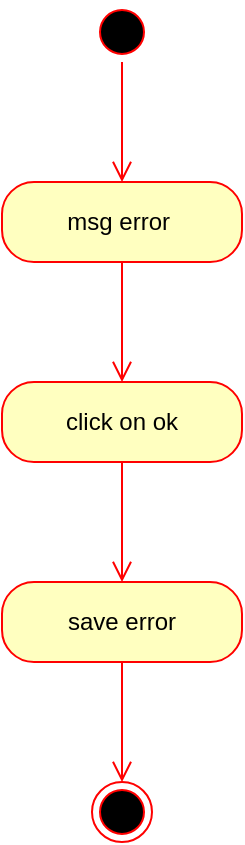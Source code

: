 <mxfile version="12.5.8" type="github">
  <diagram id="BPihYGrWCZKnKPI-CVZP" name="Page-1">
    <mxGraphModel dx="1264" dy="533" grid="1" gridSize="10" guides="1" tooltips="1" connect="1" arrows="1" fold="1" page="1" pageScale="1" pageWidth="827" pageHeight="1169" math="0" shadow="0">
      <root>
        <mxCell id="0"/>
        <mxCell id="1" parent="0"/>
        <mxCell id="tznQekXJcfeE-7tTwur6-1" value="" style="ellipse;html=1;shape=startState;fillColor=#000000;strokeColor=#ff0000;" vertex="1" parent="1">
          <mxGeometry x="300" y="140" width="30" height="30" as="geometry"/>
        </mxCell>
        <mxCell id="tznQekXJcfeE-7tTwur6-2" value="" style="edgeStyle=orthogonalEdgeStyle;html=1;verticalAlign=bottom;endArrow=open;endSize=8;strokeColor=#ff0000;" edge="1" source="tznQekXJcfeE-7tTwur6-1" parent="1">
          <mxGeometry relative="1" as="geometry">
            <mxPoint x="315" y="230" as="targetPoint"/>
          </mxGeometry>
        </mxCell>
        <mxCell id="tznQekXJcfeE-7tTwur6-3" value="msg error&amp;nbsp;" style="rounded=1;whiteSpace=wrap;html=1;arcSize=40;fontColor=#000000;fillColor=#ffffc0;strokeColor=#ff0000;" vertex="1" parent="1">
          <mxGeometry x="255" y="230" width="120" height="40" as="geometry"/>
        </mxCell>
        <mxCell id="tznQekXJcfeE-7tTwur6-4" value="" style="edgeStyle=orthogonalEdgeStyle;html=1;verticalAlign=bottom;endArrow=open;endSize=8;strokeColor=#ff0000;" edge="1" source="tznQekXJcfeE-7tTwur6-3" parent="1">
          <mxGeometry relative="1" as="geometry">
            <mxPoint x="315" y="330" as="targetPoint"/>
          </mxGeometry>
        </mxCell>
        <mxCell id="tznQekXJcfeE-7tTwur6-5" value="click on ok" style="rounded=1;whiteSpace=wrap;html=1;arcSize=40;fontColor=#000000;fillColor=#ffffc0;strokeColor=#ff0000;" vertex="1" parent="1">
          <mxGeometry x="255" y="330" width="120" height="40" as="geometry"/>
        </mxCell>
        <mxCell id="tznQekXJcfeE-7tTwur6-6" value="" style="edgeStyle=orthogonalEdgeStyle;html=1;verticalAlign=bottom;endArrow=open;endSize=8;strokeColor=#ff0000;" edge="1" source="tznQekXJcfeE-7tTwur6-5" parent="1">
          <mxGeometry relative="1" as="geometry">
            <mxPoint x="315" y="430" as="targetPoint"/>
          </mxGeometry>
        </mxCell>
        <mxCell id="tznQekXJcfeE-7tTwur6-7" value="save error" style="rounded=1;whiteSpace=wrap;html=1;arcSize=40;fontColor=#000000;fillColor=#ffffc0;strokeColor=#ff0000;" vertex="1" parent="1">
          <mxGeometry x="255" y="430" width="120" height="40" as="geometry"/>
        </mxCell>
        <mxCell id="tznQekXJcfeE-7tTwur6-8" value="" style="edgeStyle=orthogonalEdgeStyle;html=1;verticalAlign=bottom;endArrow=open;endSize=8;strokeColor=#ff0000;" edge="1" source="tznQekXJcfeE-7tTwur6-7" parent="1">
          <mxGeometry relative="1" as="geometry">
            <mxPoint x="315" y="530" as="targetPoint"/>
          </mxGeometry>
        </mxCell>
        <mxCell id="tznQekXJcfeE-7tTwur6-9" value="" style="ellipse;html=1;shape=endState;fillColor=#000000;strokeColor=#ff0000;" vertex="1" parent="1">
          <mxGeometry x="300" y="530" width="30" height="30" as="geometry"/>
        </mxCell>
      </root>
    </mxGraphModel>
  </diagram>
</mxfile>
